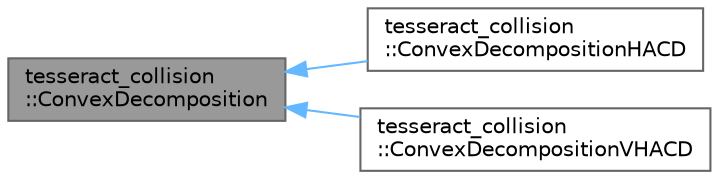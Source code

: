 digraph "tesseract_collision::ConvexDecomposition"
{
 // LATEX_PDF_SIZE
  bgcolor="transparent";
  edge [fontname=Helvetica,fontsize=10,labelfontname=Helvetica,labelfontsize=10];
  node [fontname=Helvetica,fontsize=10,shape=box,height=0.2,width=0.4];
  rankdir="LR";
  Node1 [label="tesseract_collision\l::ConvexDecomposition",height=0.2,width=0.4,color="gray40", fillcolor="grey60", style="filled", fontcolor="black",tooltip=" "];
  Node1 -> Node2 [dir="back",color="steelblue1",style="solid"];
  Node2 [label="tesseract_collision\l::ConvexDecompositionHACD",height=0.2,width=0.4,color="gray40", fillcolor="white", style="filled",URL="$d1/d2b/classtesseract__collision_1_1ConvexDecompositionHACD.html",tooltip=" "];
  Node1 -> Node3 [dir="back",color="steelblue1",style="solid"];
  Node3 [label="tesseract_collision\l::ConvexDecompositionVHACD",height=0.2,width=0.4,color="gray40", fillcolor="white", style="filled",URL="$db/db9/classtesseract__collision_1_1ConvexDecompositionVHACD.html",tooltip=" "];
}

